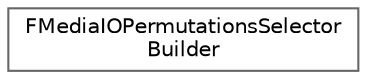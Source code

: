 digraph "Graphical Class Hierarchy"
{
 // INTERACTIVE_SVG=YES
 // LATEX_PDF_SIZE
  bgcolor="transparent";
  edge [fontname=Helvetica,fontsize=10,labelfontname=Helvetica,labelfontsize=10];
  node [fontname=Helvetica,fontsize=10,shape=box,height=0.2,width=0.4];
  rankdir="LR";
  Node0 [id="Node000000",label="FMediaIOPermutationsSelector\lBuilder",height=0.2,width=0.4,color="grey40", fillcolor="white", style="filled",URL="$d6/dc3/structFMediaIOPermutationsSelectorBuilder.html",tooltip=" "];
}
